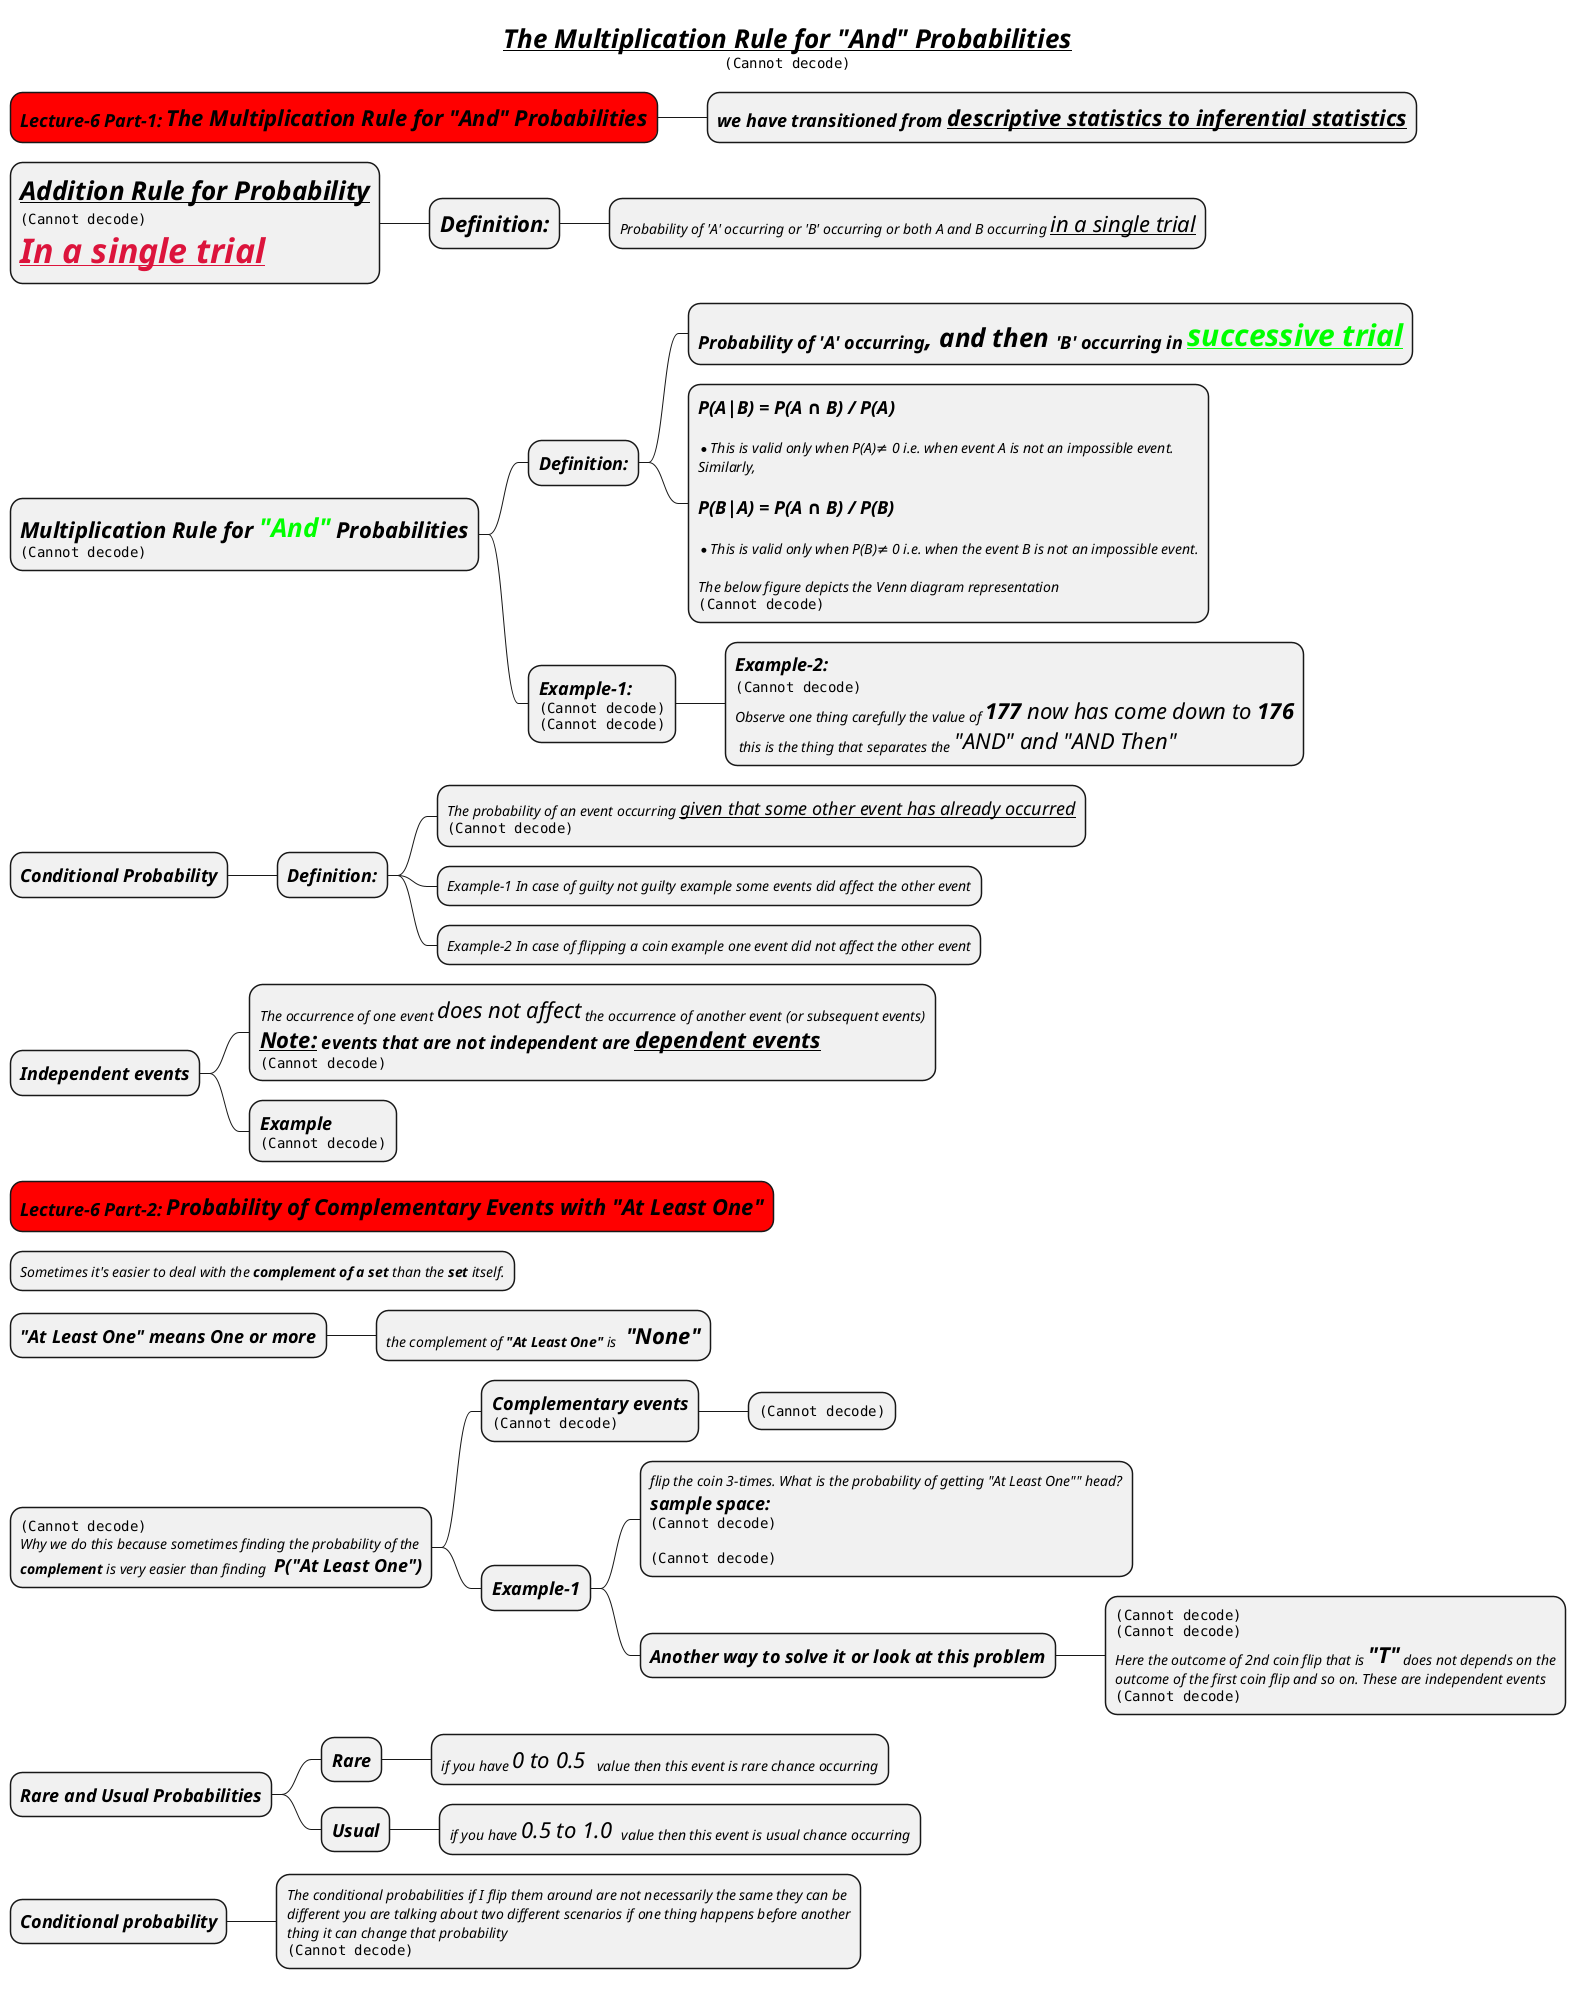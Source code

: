 @startmindmap
skinparam node {
    FontStyle italic
}

title =__//The Multiplication Rule for "And" Probabilities//__\n<img:images/img_15.png>

*[#red] =Lecture-6 Part-1: **The Multiplication Rule for "And" Probabilities**
** =we have transitioned from __descriptive statistics to inferential statistics__




* =//__Addition Rule for Probability__//\n<img:images/img_8.png> \n=<color #crimson>**//__In a single trial__//**
** =//Definition://
*** Probability of 'A' occurring or 'B' occurring or both A and B occurring <size:22>__in a single trial__

* =//Multiplication Rule for <color #lime>"And"</color> Probabilities// \n<img:images/img_16.png>
** =Definition:
*** =Probability of 'A' occurring<size:22>, and then </size>'B' occurring in <color #lime>__**successive trial**__
***:=P(A|B) = P(A ∩ B) / P(A)

*This is valid only when P(A)≠ 0 i.e. when event A is not an impossible event.
Similarly,

=P(B|A) = P(A ∩ B) / P(B)

* This is valid only when P(B)≠ 0 i.e. when the event B is not an impossible event.

The below figure depicts the Venn diagram representation
<img:images/img_24.png>;

**:=Example-1:
<img:images/img_17.png>
<img:images/img_18.png>;
***  =Example-2: \n<img:images/img_19.png> \nObserve one thing carefully the value of <size::22>**177** now has come down to **176**</size>\n this is the thing that separates the <size:22>"AND" and "AND Then"</size>

* =Conditional Probability
** =Definition:
*** The probability of an event occurring <size:18>__given that some other event has already occurred__\n<img:images/img_21.png>
*** Example-1 In case of guilty not guilty example some events did affect the other event
*** Example-2 In case of flipping a coin example one event did not affect the other event

* =Independent events
** The occurrence of one event <size:22>does not affect</size> the occurrence of another event (or subsequent events)\n=__Note:__ events that are not independent are __dependent events__\n<img:images/img_22.png>

** =Example\n<img:images/img_23.png>

*[#red] =Lecture-6 Part-2: **Probability of Complementary Events with "At Least One"**

* Sometimes it's easier to deal with the **complement of a set** than the **set** itself.

* ="At Least One" means One or more
** the complement of **"At Least One"** is <size:22> **"None"**


*:<img:images/img_25.png>
Why we do this because sometimes finding the probability of the
**complement** is very easier than finding <size:18> **P("At Least One")**;

** =Complementary events\n<img:images/img_13.png>
*** <img:images/img_14.png>
** =Example-1
***:flip the coin 3-times. What is the probability of getting "At Least One"" head?
= sample space:
<img:images/img_26.png>

<img:images/img_27.png>;

*** =Another way to solve it or look at this problem

****:<img:images/img_28.png>
<img:images/img_30.png>
Here the outcome of 2nd coin flip that is <size:22>**"T"**</size> does not depends on the
outcome of the first coin flip and so on. These are independent events
<img:images/img_31.png>;


* =Rare and Usual Probabilities
** =Rare
*** if you have <size:22>0 to 0.5  </size>value then this event is rare chance occurring
** =Usual
*** if you have <size:22>0.5 to 1.0 </size> value then this event is usual chance occurring

* =Conditional probability
**:The conditional probabilities if I flip them around are not necessarily the same they can be
different you are talking about two different scenarios if one thing happens before another
thing it can change that probability
<img:images/img_32.png>;

@endmindmap
